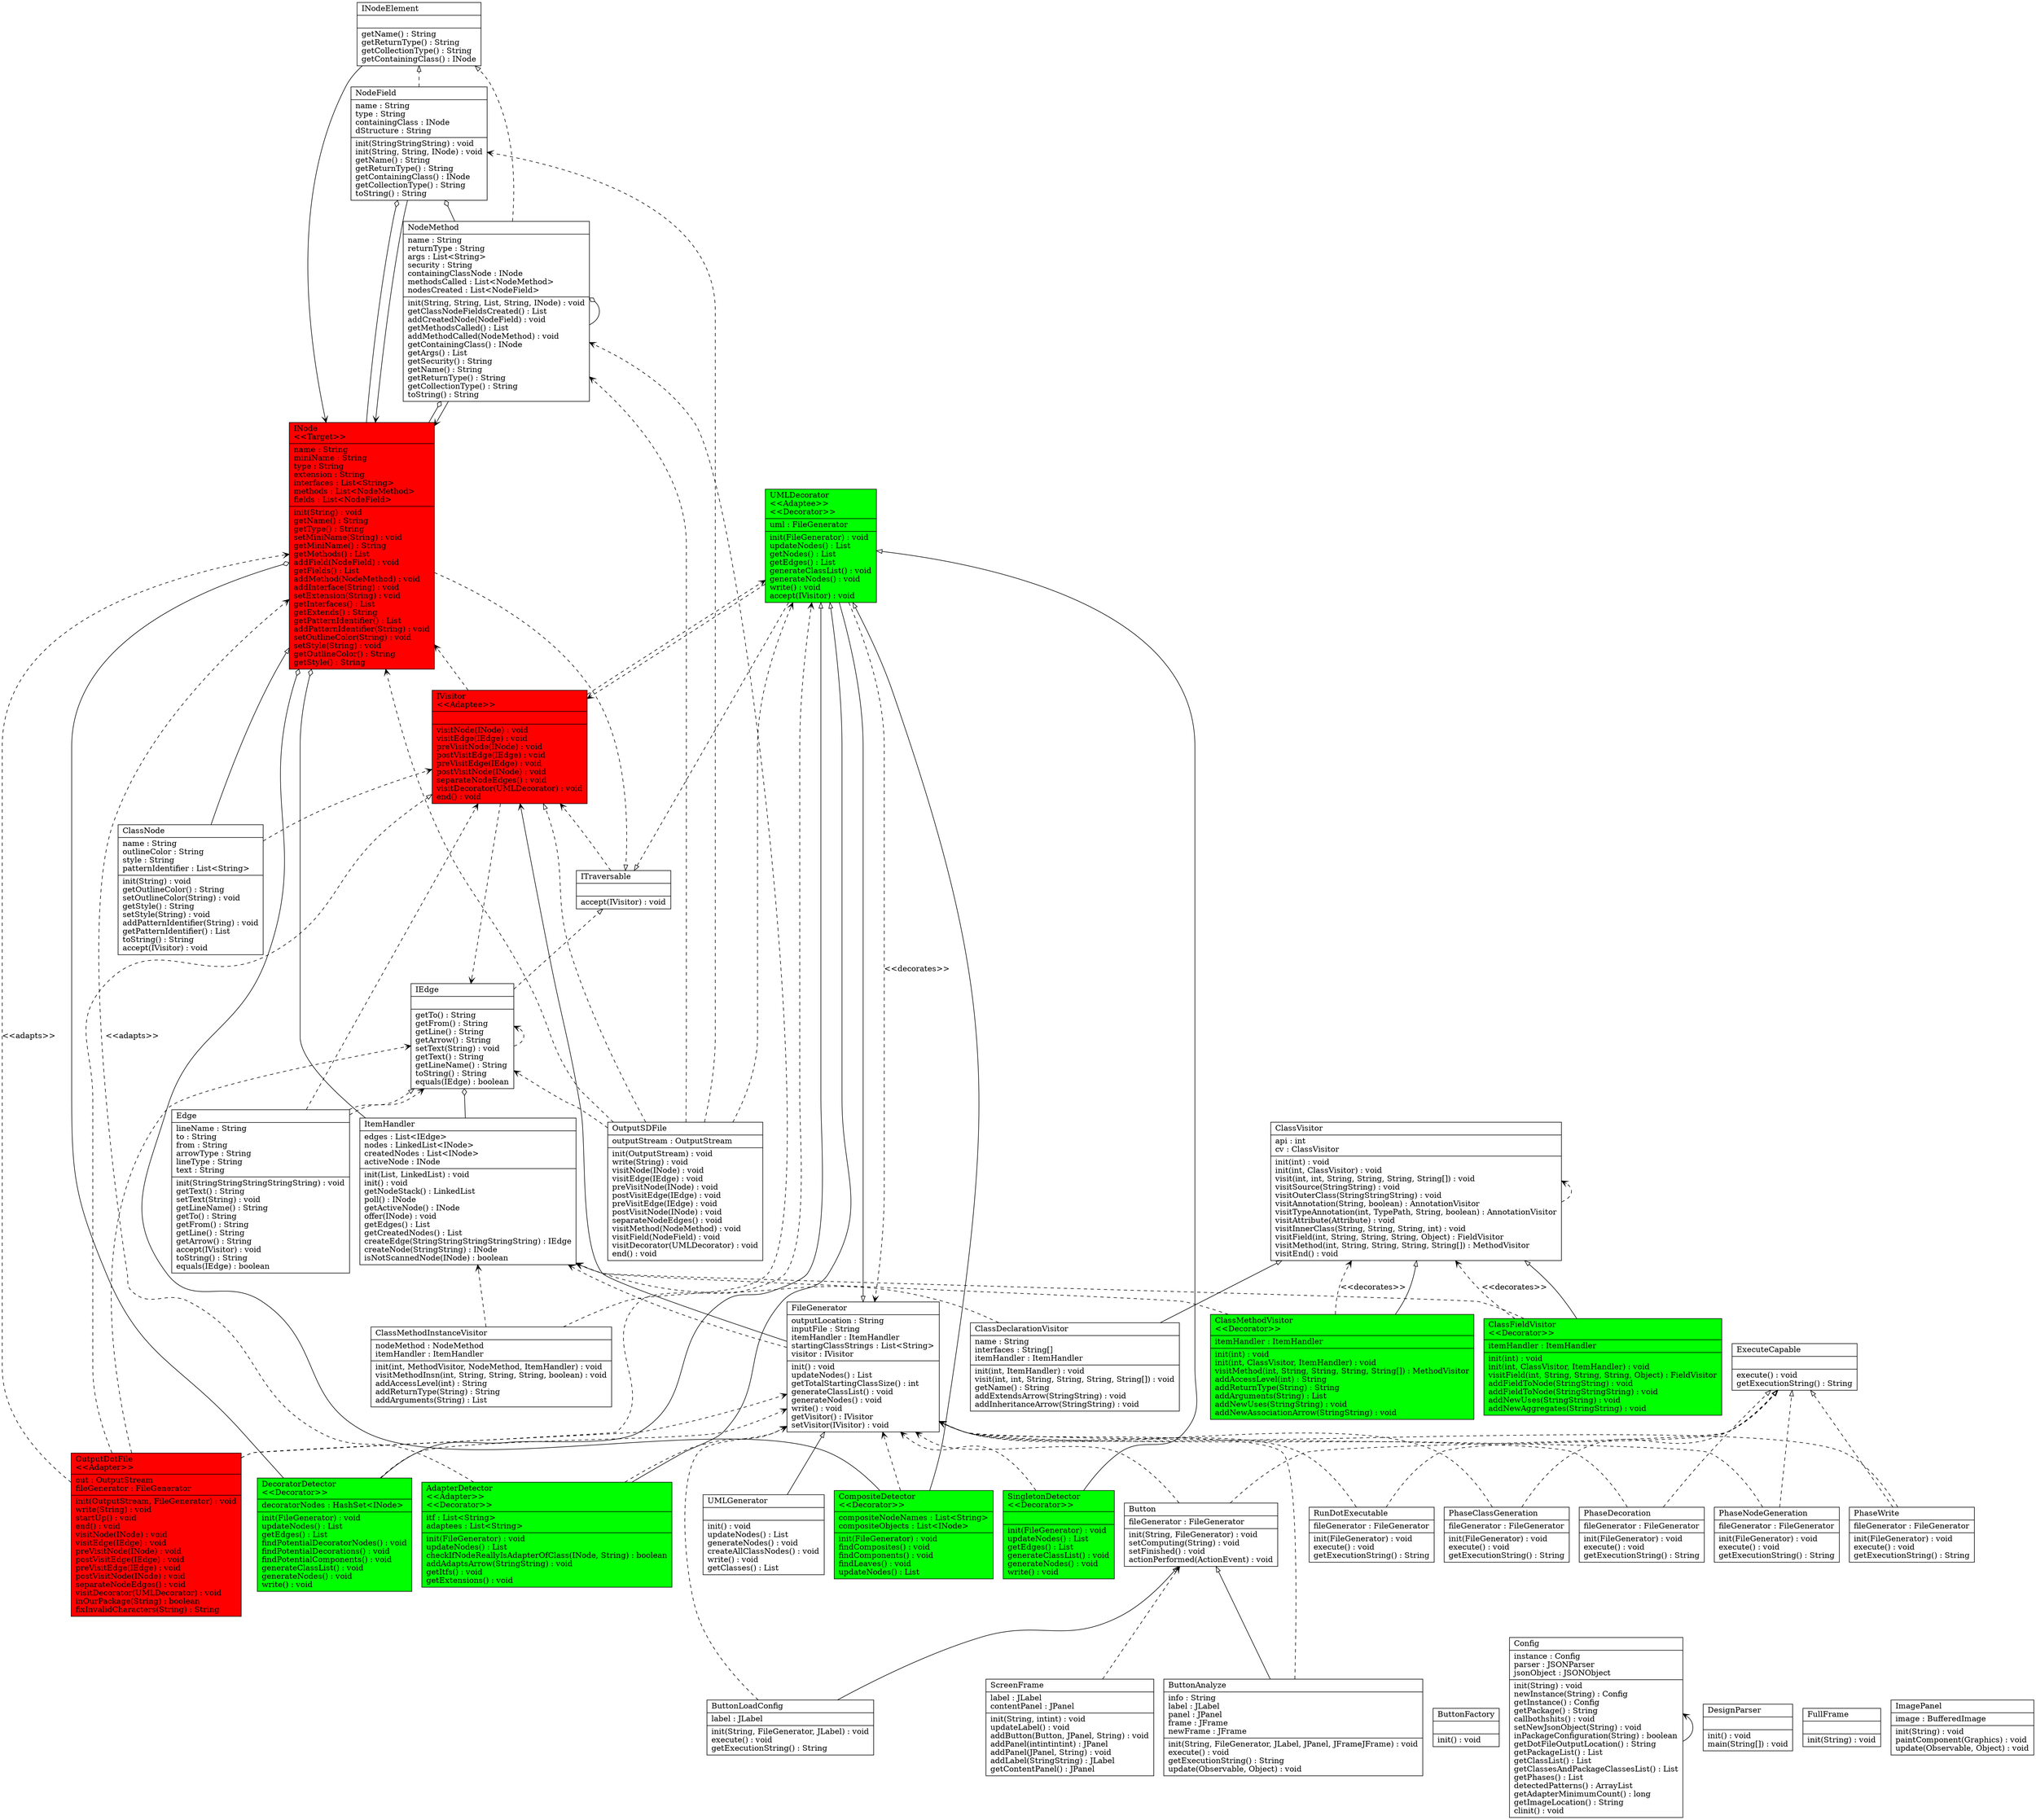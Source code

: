 digraph G {

fontname = "Bitstream Vera Sans"
fontsize = 8
rankdir=BT

node [shape = "record" color = "#000000" fillcolor = "#00ff00" style="filled"]

ClassTAdapterDetector [label = "{AdapterDetector\l\<\<Adapter\>\>\l\<\<Decorator\>\>\l|itf : List\<String\>\ladaptees : List\<String\>\l|init(FileGenerator) : void\lupdateNodes() : List\lcheckIfNodeReallyIsAdapterOfClass(INode, String) : boolean\laddAdaptsArrow(StringString) : void\lgetItfs() : void\lgetExtensions() : void\l}"]
node [shape = "record" color = "#000000" fillcolor = "#000000" style=""]

ClassTButton [label = "{Button\l|fileGenerator : FileGenerator\l|init(String, FileGenerator) : void\lsetComputing(String) : void\lsetFinished() : void\lactionPerformed(ActionEvent) : void\l}"]
node [shape = "record" color = "#000000" fillcolor = "#000000" style=""]

ClassTButtonAnalyze [label = "{ButtonAnalyze\l|info : String\llabel : JLabel\lpanel : JPanel\lframe : JFrame\lnewFrame : JFrame\l|init(String, FileGenerator, JLabel, JPanel, JFrameJFrame) : void\lexecute() : void\lgetExecutionString() : String\lupdate(Observable, Object) : void\l}"]
node [shape = "record" color = "#000000" fillcolor = "#000000" style=""]

ClassTButtonFactory [label = "{ButtonFactory\l||init() : void\l}"]
node [shape = "record" color = "#000000" fillcolor = "#000000" style=""]

ClassTButtonLoadConfig [label = "{ButtonLoadConfig\l|label : JLabel\l|init(String, FileGenerator, JLabel) : void\lexecute() : void\lgetExecutionString() : String\l}"]
node [shape = "record" color = "#000000" fillcolor = "#000000" style=""]

ClassTClassDeclarationVisitor [label = "{ClassDeclarationVisitor\l|name : String\linterfaces : String[]\litemHandler : ItemHandler\l|init(int, ItemHandler) : void\lvisit(int, int, String, String, String, String[]) : void\lgetName() : String\laddExtendsArrow(StringString) : void\laddInheritanceArrow(StringString) : void\l}"]
node [shape = "record" color = "#000000" fillcolor = "#00ff00" style="filled"]

ClassTClassFieldVisitor [label = "{ClassFieldVisitor\l\<\<Decorator\>\>\l|itemHandler : ItemHandler\l|init(int) : void\linit(int, ClassVisitor, ItemHandler) : void\lvisitField(int, String, String, String, Object) : FieldVisitor\laddFieldToNode(StringString) : void\laddFieldToNode(StringStringString) : void\laddNewUses(StringString) : void\laddNewAggregates(StringString) : void\l}"]
node [shape = "record" color = "#000000" fillcolor = "#000000" style=""]

ClassTClassMethodInstanceVisitor [label = "{ClassMethodInstanceVisitor\l|nodeMethod : NodeMethod\litemHandler : ItemHandler\l|init(int, MethodVisitor, NodeMethod, ItemHandler) : void\lvisitMethodInsn(int, String, String, String, boolean) : void\laddAccessLevel(int) : String\laddReturnType(String) : String\laddArguments(String) : List\l}"]
node [shape = "record" color = "#000000" fillcolor = "#00ff00" style="filled"]

ClassTClassMethodVisitor [label = "{ClassMethodVisitor\l\<\<Decorator\>\>\l|itemHandler : ItemHandler\l|init(int) : void\linit(int, ClassVisitor, ItemHandler) : void\lvisitMethod(int, String, String, String, String[]) : MethodVisitor\laddAccessLevel(int) : String\laddReturnType(String) : String\laddArguments(String) : List\laddNewUses(StringString) : void\laddNewAssociationArrow(StringString) : void\l}"]
node [shape = "record" color = "#000000" fillcolor = "#000000" style=""]

ClassTClassNode [label = "{ClassNode\l|name : String\loutlineColor : String\lstyle : String\lpatternIdentifier : List\<String\>\l|init(String) : void\lgetOutlineColor() : String\lsetOutlineColor(String) : void\lgetStyle() : String\lsetStyle(String) : void\laddPatternIdentifier(String) : void\lgetPatternIdentifier() : List\ltoString() : String\laccept(IVisitor) : void\l}"]
node [shape = "record" color = "#000000" fillcolor = "#00ff00" style="filled"]

ClassTCompositeDetector [label = "{CompositeDetector\l\<\<Decorator\>\>\l|compositeNodeNames : List\<String\>\lcompositeObjects : List\<INode\>\l|init(FileGenerator) : void\lfindComposites() : void\lfindComponents() : void\lfindLeaves() : void\lupdateNodes() : List\l}"]
node [shape = "record" color = "#000000" fillcolor = "#000000" style=""]

ClassTConfig [label = "{Config\l|instance : Config\lparser : JSONParser\ljsonObject : JSONObject\l|init(String) : void\lnewInstance(String) : Config\lgetInstance() : Config\lgetPackage() : String\lcallbothshits() : void\lsetNewJsonObject(String) : void\linPackageConfiguration(String) : boolean\lgetDotFileOutputLocation() : String\lgetPackageList() : List\lgetClassList() : List\lgetClassesAndPackageClassesList() : List\lgetPhases() : List\ldetectedPatterns() : ArrayList\lgetAdapterMinimumCount() : long\lgetImageLocation() : String\lclinit() : void\l}"]
node [shape = "record" color = "#000000" fillcolor = "#00ff00" style="filled"]

ClassTDecoratorDetector [label = "{DecoratorDetector\l\<\<Decorator\>\>\l|decoratorNodes : HashSet\<INode\>\l|init(FileGenerator) : void\lupdateNodes() : List\lgetEdges() : List\lfindPotentialDecoratorNodes() : void\lfindPotentialDecorations() : void\lfindPotentialComponents() : void\lgenerateClassList() : void\lgenerateNodes() : void\lwrite() : void\l}"]
node [shape = "record" color = "#000000" fillcolor = "#000000" style=""]

ClassTDesignParser [label = "{DesignParser\l||init() : void\lmain(String[]) : void\l}"]
node [shape = "record" color = "#000000" fillcolor = "#000000" style=""]

ClassTEdge [label = "{Edge\l|lineName : String\lto : String\lfrom : String\larrowType : String\llineType : String\ltext : String\l|init(StringStringStringStringString) : void\lgetText() : String\lsetText(String) : void\lgetLineName() : String\lgetTo() : String\lgetFrom() : String\lgetLine() : String\lgetArrow() : String\laccept(IVisitor) : void\ltoString() : String\lequals(IEdge) : boolean\l}"]
node [shape = "record" color = "#000000" fillcolor = "#000000" style=""]

ClassTExecuteCapable [label = "{ExecuteCapable\l||execute() : void\lgetExecutionString() : String\l}"]
node [shape = "record" color = "#000000" fillcolor = "#000000" style=""]

ClassTFileGenerator [label = "{FileGenerator\l|outputLocation : String\linputFile : String\litemHandler : ItemHandler\lstartingClassStrings : List\<String\>\lvisitor : IVisitor\l|init() : void\lupdateNodes() : List\lgetTotalStartingClassSize() : int\lgenerateClassList() : void\lgenerateNodes() : void\lwrite() : void\lgetVisitor() : IVisitor\lsetVisitor(IVisitor) : void\l}"]
node [shape = "record" color = "#000000" fillcolor = "#000000" style=""]

ClassTFullFrame [label = "{FullFrame\l||init(String) : void\l}"]
node [shape = "record" color = "#000000" fillcolor = "#000000" style=""]

ClassTIEdge [label = "{IEdge\l||getTo() : String\lgetFrom() : String\lgetLine() : String\lgetArrow() : String\lsetText(String) : void\lgetText() : String\lgetLineName() : String\ltoString() : String\lequals(IEdge) : boolean\l}"]
node [shape = "record" color = "#000000" fillcolor = "#000000" style=""]

ClassTImagePanel [label = "{ImagePanel\l|image : BufferedImage\l|init(String) : void\lpaintComponent(Graphics) : void\lupdate(Observable, Object) : void\l}"]
node [shape = "record" color = "#000000" fillcolor = "#ff0000" style="filled"]

ClassTINode [label = "{INode\l\<\<Target\>\>\l|name : String\lminiName : String\ltype : String\lextension : String\linterfaces : List\<String\>\lmethods : List\<NodeMethod\>\lfields : List\<NodeField\>\l|init(String) : void\lgetName() : String\lgetType() : String\lsetMiniName(String) : void\lgetMiniName() : String\lgetMethods() : List\laddField(NodeField) : void\lgetFields() : List\laddMethod(NodeMethod) : void\laddInterface(String) : void\lsetExtension(String) : void\lgetInterfaces() : List\lgetExtends() : String\lgetPatternIdentifier() : List\laddPatternIdentifier(String) : void\lsetOutlineColor(String) : void\lsetStyle(String) : void\lgetOutlineColor() : String\lgetStyle() : String\l}"]
node [shape = "record" color = "#000000" fillcolor = "#000000" style=""]

ClassTINodeElement [label = "{INodeElement\l||getName() : String\lgetReturnType() : String\lgetCollectionType() : String\lgetContainingClass() : INode\l}"]
node [shape = "record" color = "#000000" fillcolor = "#000000" style=""]

ClassTItemHandler [label = "{ItemHandler\l|edges : List\<IEdge\>\lnodes : LinkedList\<INode\>\lcreatedNodes : List\<INode\>\lactiveNode : INode\l|init(List, LinkedList) : void\linit() : void\lgetNodeStack() : LinkedList\lpoll() : INode\lgetActiveNode() : INode\loffer(INode) : void\lgetEdges() : List\lgetCreatedNodes() : List\lcreateEdge(StringStringStringStringString) : IEdge\lcreateNode(StringString) : INode\lisNotScannedNode(INode) : boolean\l}"]
node [shape = "record" color = "#000000" fillcolor = "#000000" style=""]

ClassTITraversable [label = "{ITraversable\l||accept(IVisitor) : void\l}"]
node [shape = "record" color = "#000000" fillcolor = "#ff0000" style="filled"]

ClassTIVisitor [label = "{IVisitor\l\<\<Adaptee\>\>\l||visitNode(INode) : void\lvisitEdge(IEdge) : void\lpreVisitNode(INode) : void\lpostVisitEdge(IEdge) : void\lpreVisitEdge(IEdge) : void\lpostVisitNode(INode) : void\lseparateNodeEdges() : void\lvisitDecorator(UMLDecorator) : void\lend() : void\l}"]
node [shape = "record" color = "#000000" fillcolor = "#000000" style=""]

ClassTNodeField [label = "{NodeField\l|name : String\ltype : String\lcontainingClass : INode\ldStructure : String\l|init(StringStringString) : void\linit(String, String, INode) : void\lgetName() : String\lgetReturnType() : String\lgetContainingClass() : INode\lgetCollectionType() : String\ltoString() : String\l}"]
node [shape = "record" color = "#000000" fillcolor = "#000000" style=""]

ClassTNodeMethod [label = "{NodeMethod\l|name : String\lreturnType : String\largs : List\<String\>\lsecurity : String\lcontainingClassNode : INode\lmethodsCalled : List\<NodeMethod\>\lnodesCreated : List\<NodeField\>\l|init(String, String, List, String, INode) : void\lgetClassNodeFieldsCreated() : List\laddCreatedNode(NodeField) : void\lgetMethodsCalled() : List\laddMethodCalled(NodeMethod) : void\lgetContainingClass() : INode\lgetArgs() : List\lgetSecurity() : String\lgetName() : String\lgetReturnType() : String\lgetCollectionType() : String\ltoString() : String\l}"]
node [shape = "record" color = "#000000" fillcolor = "#ff0000" style="filled"]

ClassTOutputDotFile [label = "{OutputDotFile\l\<\<Adapter\>\>\l|out : OutputStream\lfileGenerator : FileGenerator\l|init(OutputStream, FileGenerator) : void\lwrite(String) : void\lstartUp() : void\lend() : void\lvisitNode(INode) : void\lvisitEdge(IEdge) : void\lpreVisitNode(INode) : void\lpostVisitEdge(IEdge) : void\lpreVisitEdge(IEdge) : void\lpostVisitNode(INode) : void\lseparateNodeEdges() : void\lvisitDecorator(UMLDecorator) : void\linOurPackage(String) : boolean\lfixInvalidCharacters(String) : String\l}"]
node [shape = "record" color = "#000000" fillcolor = "#000000" style=""]

ClassTOutputSDFile [label = "{OutputSDFile\l|outputStream : OutputStream\l|init(OutputStream) : void\lwrite(String) : void\lvisitNode(INode) : void\lvisitEdge(IEdge) : void\lpreVisitNode(INode) : void\lpostVisitEdge(IEdge) : void\lpreVisitEdge(IEdge) : void\lpostVisitNode(INode) : void\lseparateNodeEdges() : void\lvisitMethod(NodeMethod) : void\lvisitField(NodeField) : void\lvisitDecorator(UMLDecorator) : void\lend() : void\l}"]
node [shape = "record" color = "#000000" fillcolor = "#000000" style=""]

ClassTPhaseClassGeneration [label = "{PhaseClassGeneration\l|fileGenerator : FileGenerator\l|init(FileGenerator) : void\lexecute() : void\lgetExecutionString() : String\l}"]
node [shape = "record" color = "#000000" fillcolor = "#000000" style=""]

ClassTPhaseDecoration [label = "{PhaseDecoration\l|fileGenerator : FileGenerator\l|init(FileGenerator) : void\lexecute() : void\lgetExecutionString() : String\l}"]
node [shape = "record" color = "#000000" fillcolor = "#000000" style=""]

ClassTPhaseNodeGeneration [label = "{PhaseNodeGeneration\l|fileGenerator : FileGenerator\l|init(FileGenerator) : void\lexecute() : void\lgetExecutionString() : String\l}"]
node [shape = "record" color = "#000000" fillcolor = "#000000" style=""]

ClassTPhaseWrite [label = "{PhaseWrite\l|fileGenerator : FileGenerator\l|init(FileGenerator) : void\lexecute() : void\lgetExecutionString() : String\l}"]
node [shape = "record" color = "#000000" fillcolor = "#000000" style=""]

ClassTRunDotExecutable [label = "{RunDotExecutable\l|fileGenerator : FileGenerator\l|init(FileGenerator) : void\lexecute() : void\lgetExecutionString() : String\l}"]
node [shape = "record" color = "#000000" fillcolor = "#000000" style=""]

ClassTScreenFrame [label = "{ScreenFrame\l|label : JLabel\lcontentPanel : JPanel\l|init(String, intint) : void\lupdateLabel() : void\laddButton(Button, JPanel, String) : void\laddPanel(intintintint) : JPanel\laddPanel(JPanel, String) : void\laddLabel(StringString) : JLabel\lgetContentPanel() : JPanel\l}"]
node [shape = "record" color = "#000000" fillcolor = "#00ff00" style="filled"]

ClassTSingletonDetector [label = "{SingletonDetector\l\<\<Decorator\>\>\l||init(FileGenerator) : void\lupdateNodes() : List\lgetEdges() : List\lgenerateClassList() : void\lgenerateNodes() : void\lwrite() : void\l}"]
node [shape = "record" color = "#000000" fillcolor = "#00ff00" style="filled"]

ClassTUMLDecorator [label = "{UMLDecorator\l\<\<Adaptee\>\>\l\<\<Decorator\>\>\l|uml : FileGenerator\l|init(FileGenerator) : void\lupdateNodes() : List\lgetNodes() : List\lgetEdges() : List\lgenerateClassList() : void\lgenerateNodes() : void\lwrite() : void\laccept(IVisitor) : void\l}"]
node [shape = "record" color = "#000000" fillcolor = "#000000" style=""]

ClassTUMLGenerator [label = "{UMLGenerator\l||init() : void\lupdateNodes() : List\lgenerateNodes() : void\lcreateAllClassNodes() : void\lwrite() : void\lgetClasses() : List\l}"]
node [shape = "record" color = "#000000" fillcolor = "#000000" style=""]

ClassTClassVisitor [label = "{ClassVisitor\l|api : int\lcv : ClassVisitor\l|init(int) : void\linit(int, ClassVisitor) : void\lvisit(int, int, String, String, String, String[]) : void\lvisitSource(StringString) : void\lvisitOuterClass(StringStringString) : void\lvisitAnnotation(String, boolean) : AnnotationVisitor\lvisitTypeAnnotation(int, TypePath, String, boolean) : AnnotationVisitor\lvisitAttribute(Attribute) : void\lvisitInnerClass(String, String, String, int) : void\lvisitField(int, String, String, String, Object) : FieldVisitor\lvisitMethod(int, String, String, String, String[]) : MethodVisitor\lvisitEnd() : void\l}"]
edge [arrowhead = "onormal" style = "solid" label = ""]

ClassTAdapterDetector -> ClassTUMLDecorator
edge [arrowhead = "vee" style = "dashed" label = ""]

ClassTAdapterDetector -> ClassTFileGenerator
edge [arrowhead = "vee" style = "dashed" label = "\<\<adapts\>\>"]

ClassTAdapterDetector -> ClassTINode
edge [arrowhead = "onormal" style = "dashed" label = ""]

ClassTButton -> ClassTExecuteCapable
edge [arrowhead = "vee" style = "dashed" label = ""]

ClassTButton -> ClassTFileGenerator
edge [arrowhead = "onormal" style = "solid" label = ""]

ClassTButtonAnalyze -> ClassTButton
edge [arrowhead = "vee" style = "dashed" label = ""]

ClassTButtonAnalyze -> ClassTFileGenerator
edge [arrowhead = "onormal" style = "solid" label = ""]

ClassTButtonLoadConfig -> ClassTButton
edge [arrowhead = "vee" style = "dashed" label = ""]

ClassTButtonLoadConfig -> ClassTFileGenerator
edge [arrowhead = "onormal" style = "solid" label = ""]

ClassTClassDeclarationVisitor -> ClassTClassVisitor
edge [arrowhead = "vee" style = "dashed" label = ""]

ClassTClassDeclarationVisitor -> ClassTItemHandler
edge [arrowhead = "onormal" style = "solid" label = ""]

ClassTClassFieldVisitor -> ClassTClassVisitor
edge [arrowhead = "vee" style = "dashed" label = ""]

ClassTClassFieldVisitor -> ClassTItemHandler
edge [arrowhead = "vee" style = "dashed" label = "<<decorates>>"]

ClassTClassFieldVisitor -> ClassTClassVisitor
edge [arrowhead = "vee" style = "dashed" label = ""]

ClassTClassMethodInstanceVisitor -> ClassTNodeMethod
edge [arrowhead = "vee" style = "dashed" label = ""]

ClassTClassMethodInstanceVisitor -> ClassTItemHandler
edge [arrowhead = "onormal" style = "solid" label = ""]

ClassTClassMethodVisitor -> ClassTClassVisitor
edge [arrowhead = "vee" style = "dashed" label = ""]

ClassTClassMethodVisitor -> ClassTItemHandler
edge [arrowhead = "vee" style = "dashed" label = "<<decorates>>"]

ClassTClassMethodVisitor -> ClassTClassVisitor
edge [arrowhead = "onormal" style = "solid" label = ""]

ClassTClassNode -> ClassTINode
edge [arrowhead = "vee" style = "dashed" label = ""]

ClassTClassNode -> ClassTIVisitor
edge [arrowhead = "onormal" style = "solid" label = ""]

ClassTCompositeDetector -> ClassTUMLDecorator
edge [arrowhead = "odiamond" style = "solid" label = ""]

ClassTCompositeDetector -> ClassTINode
edge [arrowhead = "vee" style = "dashed" label = ""]

ClassTCompositeDetector -> ClassTFileGenerator
edge [arrowhead = "vee" style = "solid" label = ""]

ClassTConfig -> ClassTConfig
edge [arrowhead = "onormal" style = "solid" label = ""]

ClassTDecoratorDetector -> ClassTUMLDecorator
edge [arrowhead = "odiamond" style = "solid" label = ""]

ClassTDecoratorDetector -> ClassTINode
edge [arrowhead = "vee" style = "dashed" label = ""]

ClassTDecoratorDetector -> ClassTFileGenerator
edge [arrowhead = "onormal" style = "dashed" label = ""]

ClassTEdge -> ClassTIEdge
edge [arrowhead = "vee" style = "dashed" label = ""]

ClassTEdge -> ClassTIVisitor
edge [arrowhead = "vee" style = "dashed" label = ""]

ClassTEdge -> ClassTIEdge
edge [arrowhead = "vee" style = "dashed" label = ""]

ClassTFileGenerator -> ClassTItemHandler
edge [arrowhead = "vee" style = "solid" label = ""]

ClassTFileGenerator -> ClassTIVisitor
edge [arrowhead = "onormal" style = "dashed" label = ""]

ClassTIEdge -> ClassTITraversable
edge [arrowhead = "vee" style = "dashed" label = ""]

ClassTIEdge -> ClassTIEdge
edge [arrowhead = "onormal" style = "dashed" label = ""]

ClassTINode -> ClassTITraversable
edge [arrowhead = "odiamond" style = "solid" label = ""]

ClassTINode -> ClassTNodeMethod
edge [arrowhead = "odiamond" style = "solid" label = ""]

ClassTINode -> ClassTNodeField
edge [arrowhead = "vee" style = "solid" label = ""]

ClassTINodeElement -> ClassTINode
edge [arrowhead = "odiamond" style = "solid" label = ""]

ClassTItemHandler -> ClassTIEdge
edge [arrowhead = "odiamond" style = "solid" label = ""]

ClassTItemHandler -> ClassTINode
edge [arrowhead = "vee" style = "dashed" label = ""]

ClassTITraversable -> ClassTIVisitor
edge [arrowhead = "vee" style = "dashed" label = ""]

ClassTIVisitor -> ClassTINode
edge [arrowhead = "vee" style = "dashed" label = ""]

ClassTIVisitor -> ClassTIEdge
edge [arrowhead = "vee" style = "dashed" label = ""]

ClassTIVisitor -> ClassTUMLDecorator
edge [arrowhead = "onormal" style = "dashed" label = ""]

ClassTNodeField -> ClassTINodeElement
edge [arrowhead = "vee" style = "solid" label = ""]

ClassTNodeField -> ClassTINode
edge [arrowhead = "onormal" style = "dashed" label = ""]

ClassTNodeMethod -> ClassTINodeElement
edge [arrowhead = "odiamond" style = "solid" label = ""]

ClassTNodeMethod -> ClassTNodeMethod
edge [arrowhead = "odiamond" style = "solid" label = ""]

ClassTNodeMethod -> ClassTNodeField
edge [arrowhead = "vee" style = "solid" label = ""]

ClassTNodeMethod -> ClassTINode
edge [arrowhead = "onormal" style = "dashed" label = ""]

ClassTOutputDotFile -> ClassTIVisitor
edge [arrowhead = "vee" style = "dashed" label = ""]

ClassTOutputDotFile -> ClassTFileGenerator
edge [arrowhead = "vee" style = "dashed" label = "\<\<adapts\>\>"]

ClassTOutputDotFile -> ClassTINode
edge [arrowhead = "vee" style = "dashed" label = ""]

ClassTOutputDotFile -> ClassTIEdge
edge [arrowhead = "vee" style = "dashed" label = ""]

ClassTOutputDotFile -> ClassTUMLDecorator
edge [arrowhead = "onormal" style = "dashed" label = ""]

ClassTOutputSDFile -> ClassTIVisitor
edge [arrowhead = "vee" style = "dashed" label = ""]

ClassTOutputSDFile -> ClassTINode
edge [arrowhead = "vee" style = "dashed" label = ""]

ClassTOutputSDFile -> ClassTIEdge
edge [arrowhead = "vee" style = "dashed" label = ""]

ClassTOutputSDFile -> ClassTNodeMethod
edge [arrowhead = "vee" style = "dashed" label = ""]

ClassTOutputSDFile -> ClassTNodeField
edge [arrowhead = "vee" style = "dashed" label = ""]

ClassTOutputSDFile -> ClassTUMLDecorator
edge [arrowhead = "onormal" style = "dashed" label = ""]

ClassTPhaseClassGeneration -> ClassTExecuteCapable
edge [arrowhead = "vee" style = "dashed" label = ""]

ClassTPhaseClassGeneration -> ClassTFileGenerator
edge [arrowhead = "onormal" style = "dashed" label = ""]

ClassTPhaseDecoration -> ClassTExecuteCapable
edge [arrowhead = "vee" style = "dashed" label = ""]

ClassTPhaseDecoration -> ClassTFileGenerator
edge [arrowhead = "onormal" style = "dashed" label = ""]

ClassTPhaseNodeGeneration -> ClassTExecuteCapable
edge [arrowhead = "vee" style = "dashed" label = ""]

ClassTPhaseNodeGeneration -> ClassTFileGenerator
edge [arrowhead = "onormal" style = "dashed" label = ""]

ClassTPhaseWrite -> ClassTExecuteCapable
edge [arrowhead = "vee" style = "dashed" label = ""]

ClassTPhaseWrite -> ClassTFileGenerator
edge [arrowhead = "onormal" style = "dashed" label = ""]

ClassTRunDotExecutable -> ClassTExecuteCapable
edge [arrowhead = "vee" style = "dashed" label = ""]

ClassTRunDotExecutable -> ClassTFileGenerator
edge [arrowhead = "vee" style = "dashed" label = ""]

ClassTScreenFrame -> ClassTButton
edge [arrowhead = "onormal" style = "solid" label = ""]

ClassTSingletonDetector -> ClassTUMLDecorator
edge [arrowhead = "vee" style = "dashed" label = ""]

ClassTSingletonDetector -> ClassTFileGenerator
edge [arrowhead = "onormal" style = "solid" label = ""]

ClassTUMLDecorator -> ClassTFileGenerator
edge [arrowhead = "onormal" style = "dashed" label = ""]

ClassTUMLDecorator -> ClassTITraversable
edge [arrowhead = "vee" style = "dashed" label = "<<decorates>>"]

ClassTUMLDecorator -> ClassTFileGenerator
edge [arrowhead = "vee" style = "dashed" label = ""]

ClassTUMLDecorator -> ClassTIVisitor
edge [arrowhead = "onormal" style = "solid" label = ""]

ClassTUMLGenerator -> ClassTFileGenerator
edge [arrowhead = "vee" style = "dashed" label = ""]

ClassTClassVisitor -> ClassTClassVisitor
}
